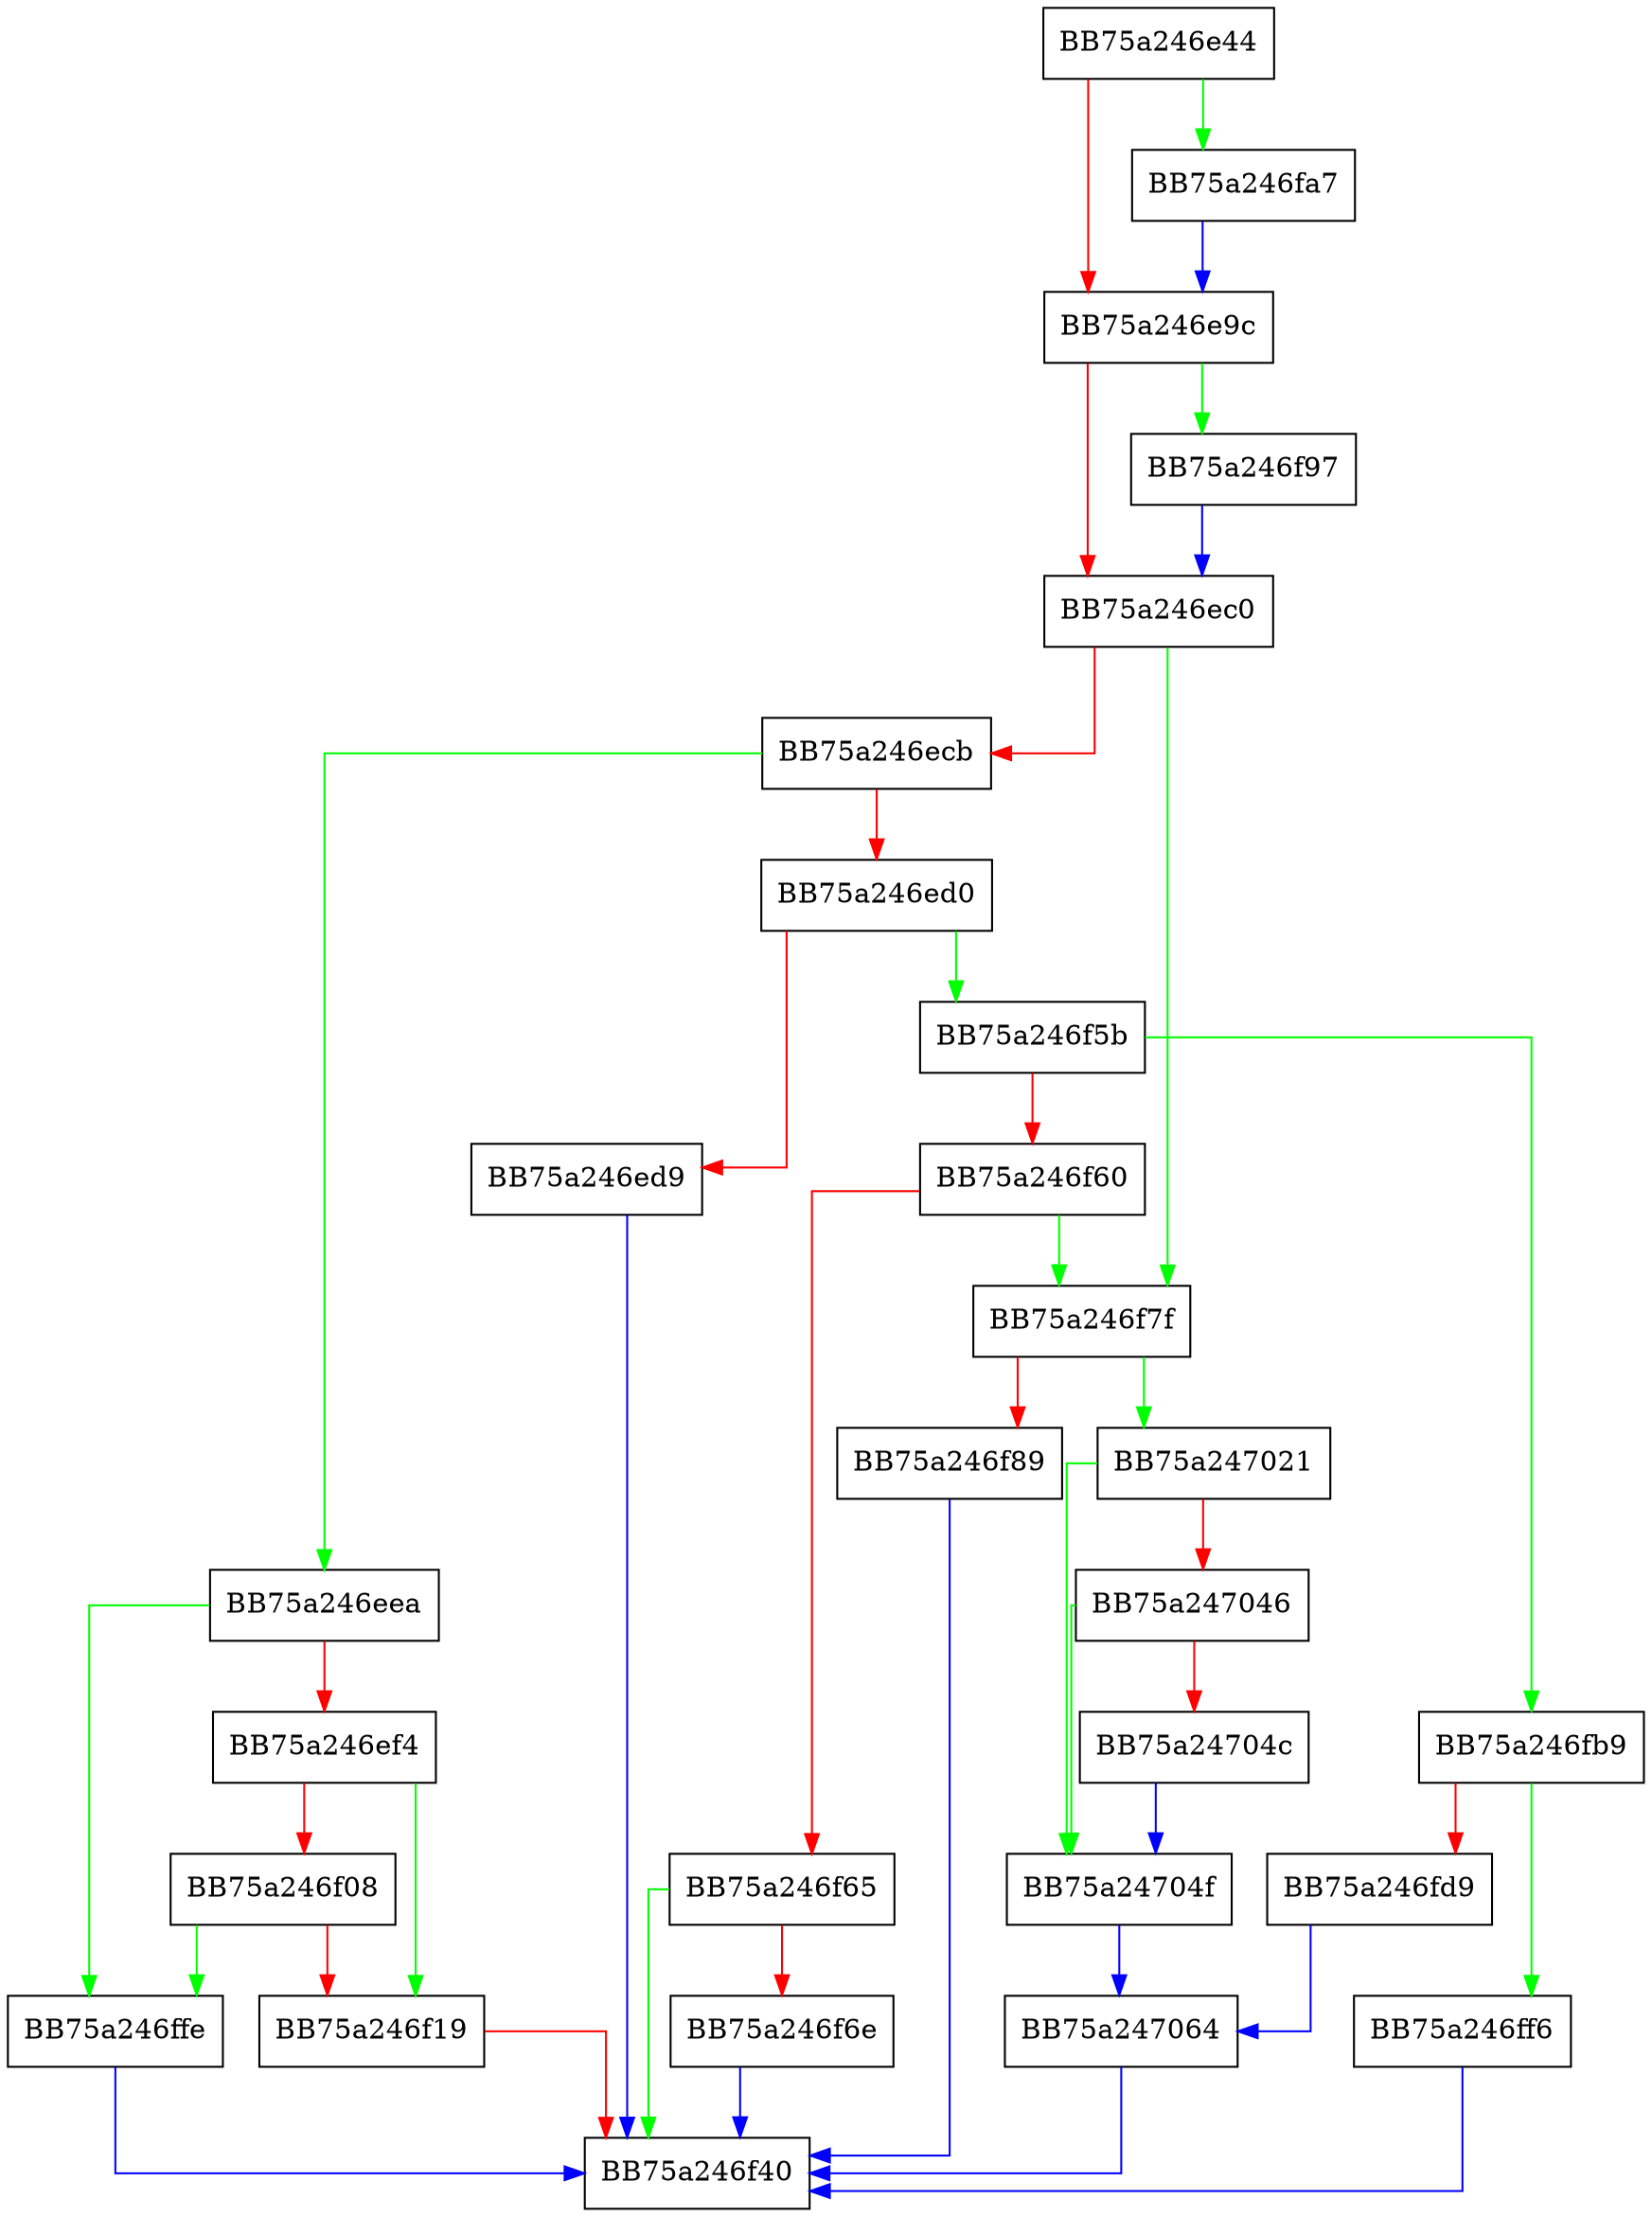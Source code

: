 digraph int_0x16 {
  node [shape="box"];
  graph [splines=ortho];
  BB75a246e44 -> BB75a246fa7 [color="green"];
  BB75a246e44 -> BB75a246e9c [color="red"];
  BB75a246e9c -> BB75a246f97 [color="green"];
  BB75a246e9c -> BB75a246ec0 [color="red"];
  BB75a246ec0 -> BB75a246f7f [color="green"];
  BB75a246ec0 -> BB75a246ecb [color="red"];
  BB75a246ecb -> BB75a246eea [color="green"];
  BB75a246ecb -> BB75a246ed0 [color="red"];
  BB75a246ed0 -> BB75a246f5b [color="green"];
  BB75a246ed0 -> BB75a246ed9 [color="red"];
  BB75a246ed9 -> BB75a246f40 [color="blue"];
  BB75a246eea -> BB75a246ffe [color="green"];
  BB75a246eea -> BB75a246ef4 [color="red"];
  BB75a246ef4 -> BB75a246f19 [color="green"];
  BB75a246ef4 -> BB75a246f08 [color="red"];
  BB75a246f08 -> BB75a246ffe [color="green"];
  BB75a246f08 -> BB75a246f19 [color="red"];
  BB75a246f19 -> BB75a246f40 [color="red"];
  BB75a246f5b -> BB75a246fb9 [color="green"];
  BB75a246f5b -> BB75a246f60 [color="red"];
  BB75a246f60 -> BB75a246f7f [color="green"];
  BB75a246f60 -> BB75a246f65 [color="red"];
  BB75a246f65 -> BB75a246f40 [color="green"];
  BB75a246f65 -> BB75a246f6e [color="red"];
  BB75a246f6e -> BB75a246f40 [color="blue"];
  BB75a246f7f -> BB75a247021 [color="green"];
  BB75a246f7f -> BB75a246f89 [color="red"];
  BB75a246f89 -> BB75a246f40 [color="blue"];
  BB75a246f97 -> BB75a246ec0 [color="blue"];
  BB75a246fa7 -> BB75a246e9c [color="blue"];
  BB75a246fb9 -> BB75a246ff6 [color="green"];
  BB75a246fb9 -> BB75a246fd9 [color="red"];
  BB75a246fd9 -> BB75a247064 [color="blue"];
  BB75a246ff6 -> BB75a246f40 [color="blue"];
  BB75a246ffe -> BB75a246f40 [color="blue"];
  BB75a247021 -> BB75a24704f [color="green"];
  BB75a247021 -> BB75a247046 [color="red"];
  BB75a247046 -> BB75a24704f [color="green"];
  BB75a247046 -> BB75a24704c [color="red"];
  BB75a24704c -> BB75a24704f [color="blue"];
  BB75a24704f -> BB75a247064 [color="blue"];
  BB75a247064 -> BB75a246f40 [color="blue"];
}